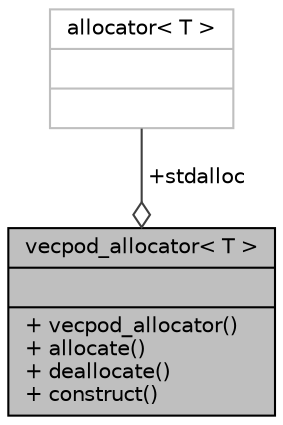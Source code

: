 digraph "vecpod_allocator&lt; T &gt;"
{
 // INTERACTIVE_SVG=YES
  bgcolor="transparent";
  edge [fontname="Helvetica",fontsize="10",labelfontname="Helvetica",labelfontsize="10"];
  node [fontname="Helvetica",fontsize="10",shape=record];
  Node1 [label="{vecpod_allocator\< T \>\n||+ vecpod_allocator()\l+ allocate()\l+ deallocate()\l+ construct()\l}",height=0.2,width=0.4,color="black", fillcolor="grey75", style="filled", fontcolor="black"];
  Node2 -> Node1 [color="grey25",fontsize="10",style="solid",label=" +stdalloc" ,arrowhead="odiamond",fontname="Helvetica"];
  Node2 [label="{allocator\< T \>\n||}",height=0.2,width=0.4,color="grey75"];
}
